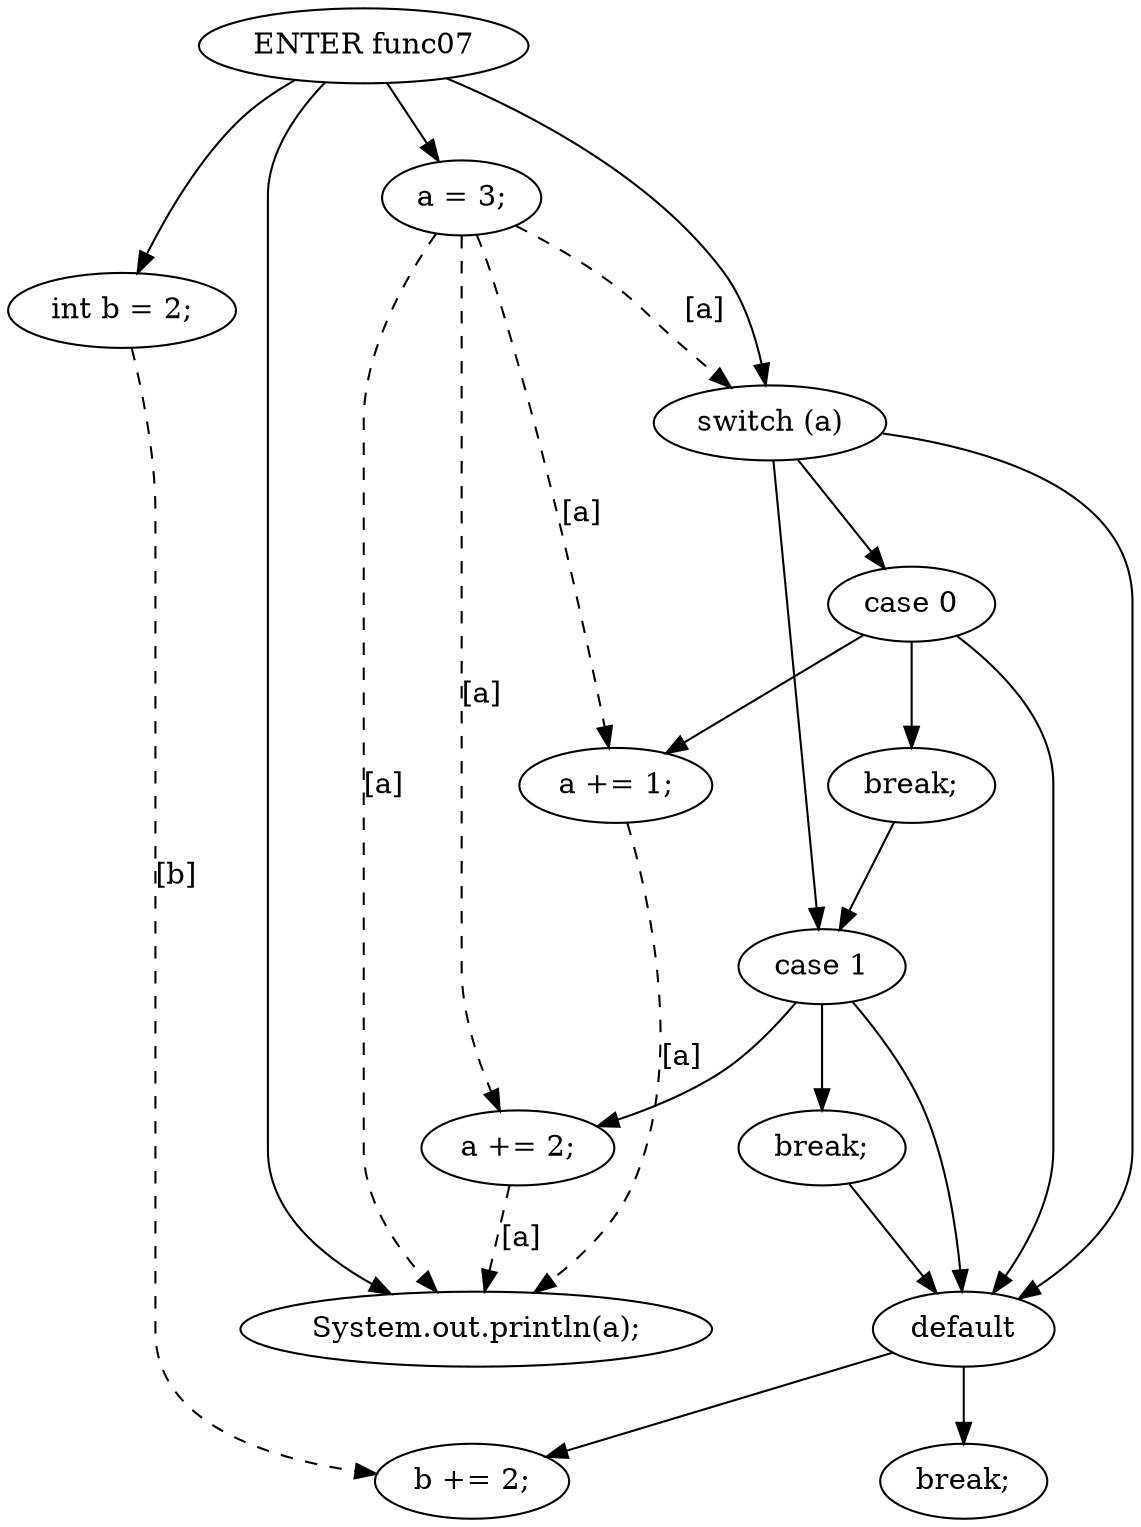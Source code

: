digraph G {
  0 [ label="ENTER func07" ];
  2 [ label="a = 3;" ];
  3 [ label="int b = 2;" ];
  4 [ label="switch (a)" ];
  5 [ label="case 0" ];
  6 [ label="a += 1;" ];
  7 [ label="break;" ];
  8 [ label="case 1" ];
  9 [ label="a += 2;" ];
  10 [ label="break;" ];
  11 [ label="default" ];
  12 [ label="b += 2;" ];
  13 [ label="break;" ];
  14 [ label="System.out.println(a);" ];
  2 -> 4 [ style="dashed" label="[a]" ];
  2 -> 6 [ style="dashed" label="[a]" ];
  2 -> 9 [ style="dashed" label="[a]" ];
  3 -> 12 [ style="dashed" label="[b]" ];
  6 -> 14 [ style="dashed" label="[a]" ];
  9 -> 14 [ style="dashed" label="[a]" ];
  2 -> 14 [ style="dashed" label="[a]" ];
  0 -> 2 [ ];
  0 -> 3 [ ];
  0 -> 4 [ ];
  0 -> 14 [ ];
  4 -> 5 [ ];
  5 -> 6 [ ];
  5 -> 7 [ ];
  7 -> 8 [ ];
  4 -> 8 [ ];
  8 -> 9 [ ];
  8 -> 10 [ ];
  10 -> 11 [ ];
  4 -> 11 [ ];
  11 -> 12 [ ];
  11 -> 13 [ ];
  5 -> 11 [ ];
  8 -> 11 [ ];
}
